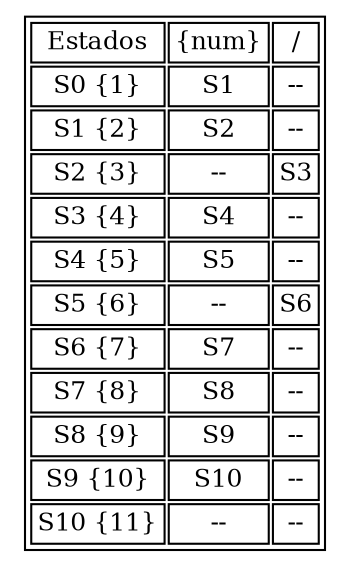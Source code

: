 digraph G {tabla1[shape=plaintext,fontsize=12, label=<<TABLE BORDER="1"><TR><TD>Estados</TD><TD>{num}</TD><TD>/</TD></TR><TR><TD>S0 {1}</TD><TD>S1</TD><TD>--</TD></TR><TR><TD>S1 {2}</TD><TD>S2</TD><TD>--</TD></TR><TR><TD>S2 {3}</TD><TD>--</TD><TD>S3</TD></TR><TR><TD>S3 {4}</TD><TD>S4</TD><TD>--</TD></TR><TR><TD>S4 {5}</TD><TD>S5</TD><TD>--</TD></TR><TR><TD>S5 {6}</TD><TD>--</TD><TD>S6</TD></TR><TR><TD>S6 {7}</TD><TD>S7</TD><TD>--</TD></TR><TR><TD>S7 {8}</TD><TD>S8</TD><TD>--</TD></TR><TR><TD>S8 {9}</TD><TD>S9</TD><TD>--</TD></TR><TR><TD>S9 {10}</TD><TD>S10</TD><TD>--</TD></TR><TR><TD>S10 {11}</TD><TD>--</TD><TD>--</TD></TR></TABLE>>];}